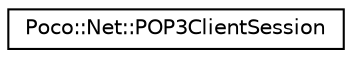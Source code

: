 digraph "Graphical Class Hierarchy"
{
 // LATEX_PDF_SIZE
  edge [fontname="Helvetica",fontsize="10",labelfontname="Helvetica",labelfontsize="10"];
  node [fontname="Helvetica",fontsize="10",shape=record];
  rankdir="LR";
  Node0 [label="Poco::Net::POP3ClientSession",height=0.2,width=0.4,color="black", fillcolor="white", style="filled",URL="$classPoco_1_1Net_1_1POP3ClientSession.html",tooltip=" "];
}

